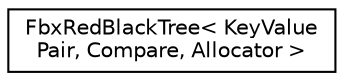digraph "クラス階層図"
{
  edge [fontname="Helvetica",fontsize="10",labelfontname="Helvetica",labelfontsize="10"];
  node [fontname="Helvetica",fontsize="10",shape=record];
  rankdir="LR";
  Node0 [label="FbxRedBlackTree\< KeyValue\lPair, Compare, Allocator \>",height=0.2,width=0.4,color="black", fillcolor="white", style="filled",URL="$class_fbx_red_black_tree.html"];
}
